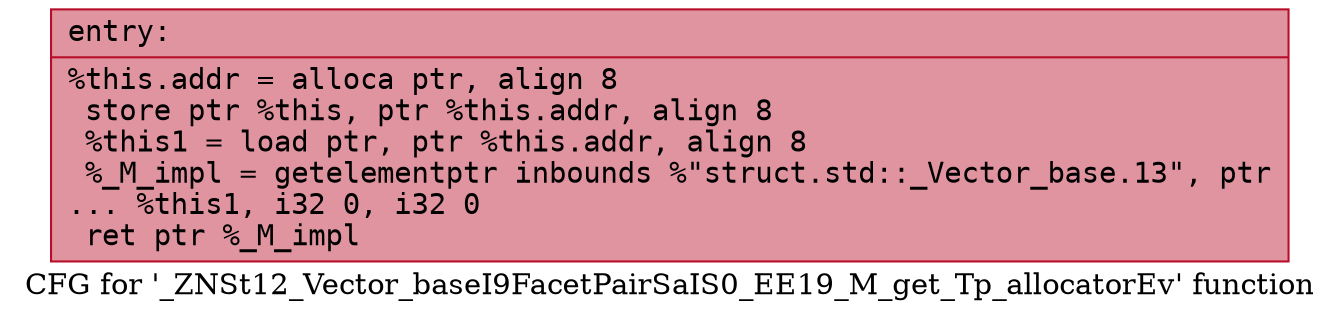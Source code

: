 digraph "CFG for '_ZNSt12_Vector_baseI9FacetPairSaIS0_EE19_M_get_Tp_allocatorEv' function" {
	label="CFG for '_ZNSt12_Vector_baseI9FacetPairSaIS0_EE19_M_get_Tp_allocatorEv' function";

	Node0x5606e00bc1c0 [shape=record,color="#b70d28ff", style=filled, fillcolor="#b70d2870" fontname="Courier",label="{entry:\l|  %this.addr = alloca ptr, align 8\l  store ptr %this, ptr %this.addr, align 8\l  %this1 = load ptr, ptr %this.addr, align 8\l  %_M_impl = getelementptr inbounds %\"struct.std::_Vector_base.13\", ptr\l... %this1, i32 0, i32 0\l  ret ptr %_M_impl\l}"];
}

